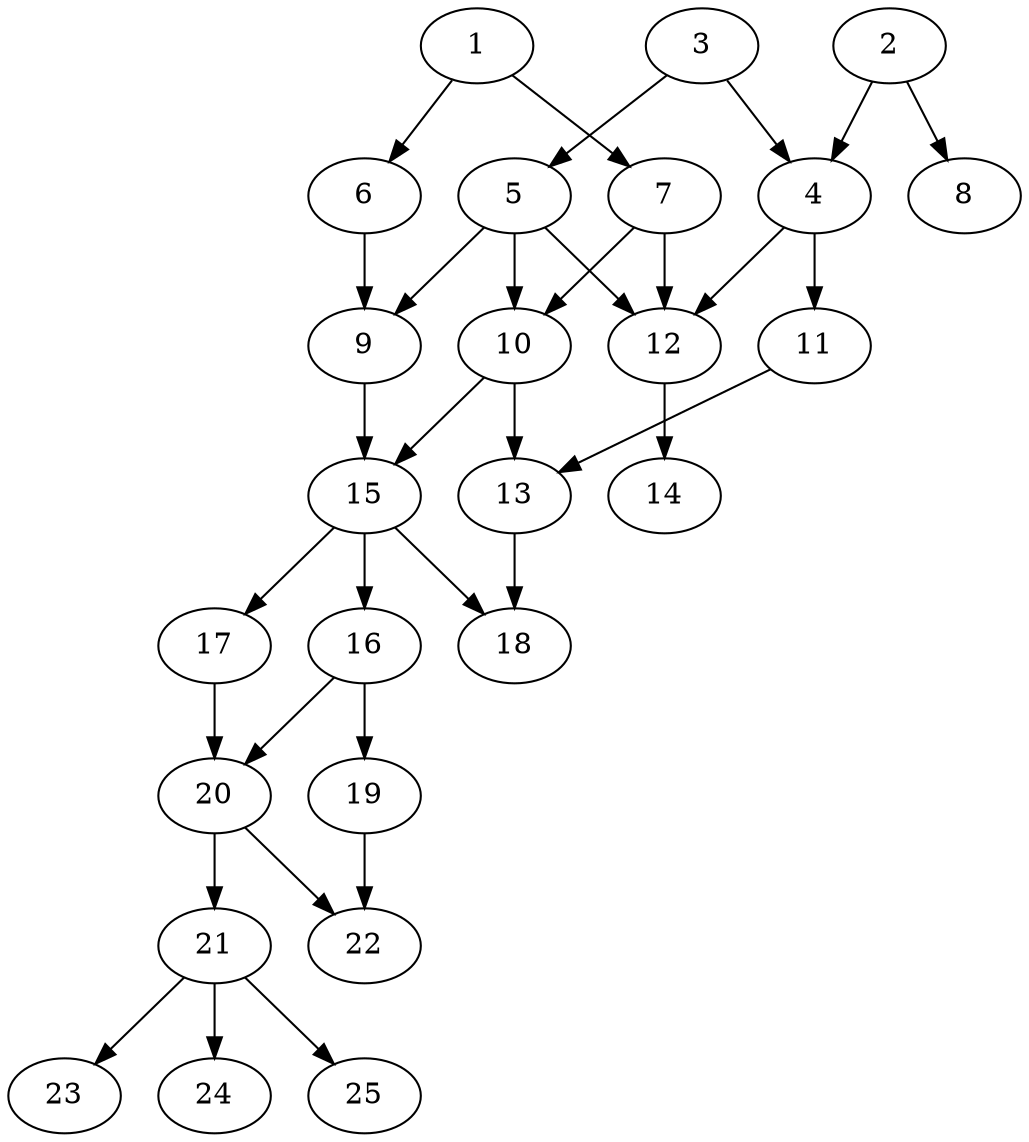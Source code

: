// DAG automatically generated by daggen at Thu Oct  3 14:00:40 2019
// ./daggen --dot -n 25 --ccr 0.4 --fat 0.5 --regular 0.5 --density 0.6 --mindata 5242880 --maxdata 52428800 
digraph G {
  1 [size="78428160", alpha="0.07", expect_size="31371264"] 
  1 -> 6 [size ="31371264"]
  1 -> 7 [size ="31371264"]
  2 [size="42713600", alpha="0.04", expect_size="17085440"] 
  2 -> 4 [size ="17085440"]
  2 -> 8 [size ="17085440"]
  3 [size="15032320", alpha="0.09", expect_size="6012928"] 
  3 -> 4 [size ="6012928"]
  3 -> 5 [size ="6012928"]
  4 [size="26782720", alpha="0.20", expect_size="10713088"] 
  4 -> 11 [size ="10713088"]
  4 -> 12 [size ="10713088"]
  5 [size="74885120", alpha="0.10", expect_size="29954048"] 
  5 -> 9 [size ="29954048"]
  5 -> 10 [size ="29954048"]
  5 -> 12 [size ="29954048"]
  6 [size="52782080", alpha="0.00", expect_size="21112832"] 
  6 -> 9 [size ="21112832"]
  7 [size="59353600", alpha="0.05", expect_size="23741440"] 
  7 -> 10 [size ="23741440"]
  7 -> 12 [size ="23741440"]
  8 [size="120509440", alpha="0.15", expect_size="48203776"] 
  9 [size="94607360", alpha="0.04", expect_size="37842944"] 
  9 -> 15 [size ="37842944"]
  10 [size="124441600", alpha="0.08", expect_size="49776640"] 
  10 -> 13 [size ="49776640"]
  10 -> 15 [size ="49776640"]
  11 [size="81853440", alpha="0.14", expect_size="32741376"] 
  11 -> 13 [size ="32741376"]
  12 [size="121477120", alpha="0.03", expect_size="48590848"] 
  12 -> 14 [size ="48590848"]
  13 [size="27225600", alpha="0.03", expect_size="10890240"] 
  13 -> 18 [size ="10890240"]
  14 [size="77926400", alpha="0.13", expect_size="31170560"] 
  15 [size="75102720", alpha="0.18", expect_size="30041088"] 
  15 -> 16 [size ="30041088"]
  15 -> 17 [size ="30041088"]
  15 -> 18 [size ="30041088"]
  16 [size="14241280", alpha="0.05", expect_size="5696512"] 
  16 -> 19 [size ="5696512"]
  16 -> 20 [size ="5696512"]
  17 [size="16404480", alpha="0.10", expect_size="6561792"] 
  17 -> 20 [size ="6561792"]
  18 [size="44556800", alpha="0.19", expect_size="17822720"] 
  19 [size="130301440", alpha="0.02", expect_size="52120576"] 
  19 -> 22 [size ="52120576"]
  20 [size="35266560", alpha="0.09", expect_size="14106624"] 
  20 -> 21 [size ="14106624"]
  20 -> 22 [size ="14106624"]
  21 [size="81448960", alpha="0.08", expect_size="32579584"] 
  21 -> 23 [size ="32579584"]
  21 -> 24 [size ="32579584"]
  21 -> 25 [size ="32579584"]
  22 [size="48268800", alpha="0.11", expect_size="19307520"] 
  23 [size="67443200", alpha="0.15", expect_size="26977280"] 
  24 [size="84956160", alpha="0.01", expect_size="33982464"] 
  25 [size="45480960", alpha="0.18", expect_size="18192384"] 
}
